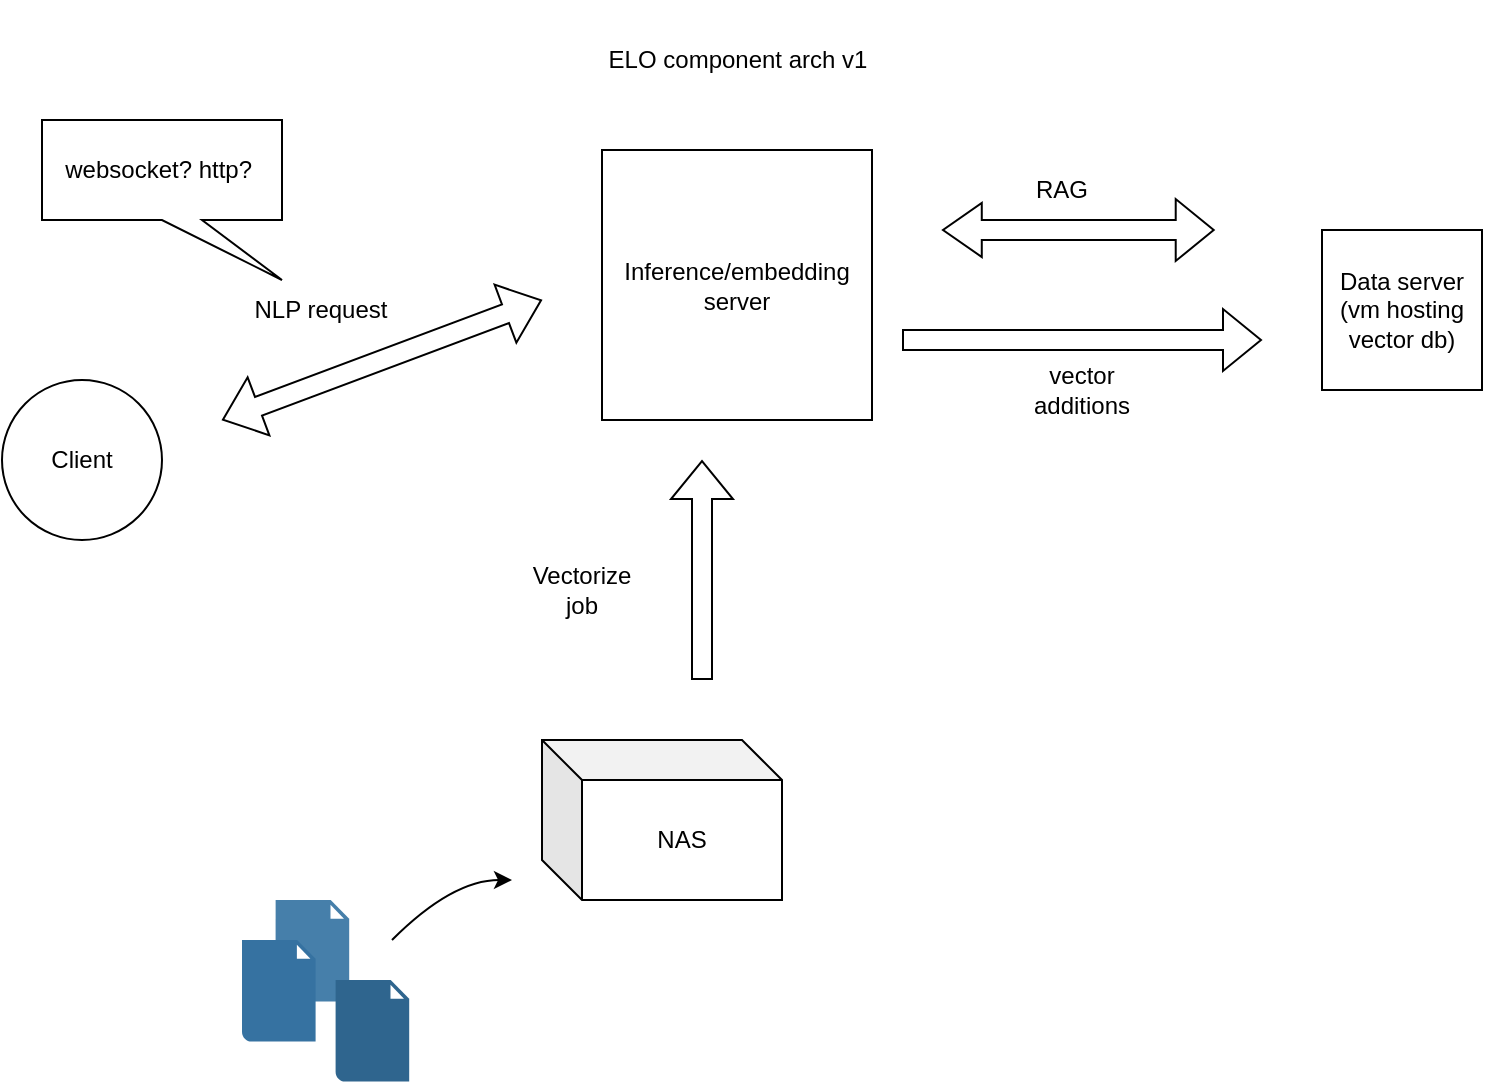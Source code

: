 <mxfile version="25.0.1">
  <diagram name="Page-1" id="Br4BRrDF8cptpuSa63qv">
    <mxGraphModel dx="1235" dy="1775" grid="1" gridSize="10" guides="1" tooltips="1" connect="1" arrows="1" fold="1" page="1" pageScale="1" pageWidth="850" pageHeight="1100" math="0" shadow="0">
      <root>
        <mxCell id="0" />
        <mxCell id="1" parent="0" />
        <mxCell id="QIJiabgJTA_b3Tg1PAQz-1" value="ELO component arch v1" style="text;html=1;align=center;verticalAlign=middle;whiteSpace=wrap;rounded=0;" vertex="1" parent="1">
          <mxGeometry x="357.5" y="-10" width="180" height="60" as="geometry" />
        </mxCell>
        <mxCell id="QIJiabgJTA_b3Tg1PAQz-2" value="Client" style="ellipse;whiteSpace=wrap;html=1;aspect=fixed;" vertex="1" parent="1">
          <mxGeometry x="80" y="180" width="80" height="80" as="geometry" />
        </mxCell>
        <mxCell id="QIJiabgJTA_b3Tg1PAQz-3" value="Inference/embedding server" style="whiteSpace=wrap;html=1;aspect=fixed;" vertex="1" parent="1">
          <mxGeometry x="380" y="65" width="135" height="135" as="geometry" />
        </mxCell>
        <mxCell id="QIJiabgJTA_b3Tg1PAQz-9" value="Data server&lt;div&gt;(vm hosting vector db)&lt;/div&gt;" style="whiteSpace=wrap;html=1;aspect=fixed;" vertex="1" parent="1">
          <mxGeometry x="740" y="105" width="80" height="80" as="geometry" />
        </mxCell>
        <mxCell id="QIJiabgJTA_b3Tg1PAQz-10" value="" style="shape=flexArrow;endArrow=classic;startArrow=classic;html=1;rounded=0;endWidth=16;endSize=6.13;" edge="1" parent="1">
          <mxGeometry width="100" height="100" relative="1" as="geometry">
            <mxPoint x="686.36" y="105" as="sourcePoint" />
            <mxPoint x="550" y="105" as="targetPoint" />
          </mxGeometry>
        </mxCell>
        <mxCell id="QIJiabgJTA_b3Tg1PAQz-12" value="RAG" style="text;html=1;align=center;verticalAlign=middle;whiteSpace=wrap;rounded=0;" vertex="1" parent="1">
          <mxGeometry x="580" y="70" width="60" height="30" as="geometry" />
        </mxCell>
        <mxCell id="QIJiabgJTA_b3Tg1PAQz-13" value="" style="shape=image;verticalLabelPosition=bottom;labelBackgroundColor=default;verticalAlign=top;aspect=fixed;imageAspect=0;image=https://upload.wikimedia.org/wikipedia/commons/thumb/c/c3/Python-logo-notext.svg/115px-Python-logo-notext.svg.png;" vertex="1" parent="1">
          <mxGeometry x="530" y="65" width="36.22" height="40" as="geometry" />
        </mxCell>
        <mxCell id="QIJiabgJTA_b3Tg1PAQz-15" value="NAS" style="shape=cube;whiteSpace=wrap;html=1;boundedLbl=1;backgroundOutline=1;darkOpacity=0.05;darkOpacity2=0.1;" vertex="1" parent="1">
          <mxGeometry x="350" y="360" width="120" height="80" as="geometry" />
        </mxCell>
        <mxCell id="QIJiabgJTA_b3Tg1PAQz-24" value="" style="group" vertex="1" connectable="0" parent="1">
          <mxGeometry x="200" y="440" width="83.6" height="90.8" as="geometry" />
        </mxCell>
        <mxCell id="QIJiabgJTA_b3Tg1PAQz-21" value="" style="shadow=0;dashed=0;html=1;strokeColor=none;fillColor=#467faa;labelPosition=center;verticalLabelPosition=bottom;verticalAlign=top;align=center;outlineConnect=0;shape=mxgraph.veeam.2d.file;" vertex="1" parent="QIJiabgJTA_b3Tg1PAQz-24">
          <mxGeometry x="16.8" width="36.8" height="50.8" as="geometry" />
        </mxCell>
        <mxCell id="QIJiabgJTA_b3Tg1PAQz-22" value="" style="shadow=0;dashed=0;html=1;strokeColor=none;fillColor=#3672a1;labelPosition=center;verticalLabelPosition=bottom;verticalAlign=top;align=center;outlineConnect=0;shape=mxgraph.veeam.2d.file;" vertex="1" parent="QIJiabgJTA_b3Tg1PAQz-24">
          <mxGeometry y="20" width="36.8" height="50.8" as="geometry" />
        </mxCell>
        <mxCell id="QIJiabgJTA_b3Tg1PAQz-23" value="" style="shadow=0;dashed=0;html=1;strokeColor=none;fillColor=#2f658e;labelPosition=center;verticalLabelPosition=bottom;verticalAlign=top;align=center;outlineConnect=0;shape=mxgraph.veeam.2d.file;" vertex="1" parent="QIJiabgJTA_b3Tg1PAQz-24">
          <mxGeometry x="46.8" y="40" width="36.8" height="50.8" as="geometry" />
        </mxCell>
        <mxCell id="QIJiabgJTA_b3Tg1PAQz-25" value="" style="curved=1;endArrow=classic;html=1;rounded=0;" edge="1" parent="1">
          <mxGeometry width="50" height="50" relative="1" as="geometry">
            <mxPoint x="275" y="460" as="sourcePoint" />
            <mxPoint x="335" y="430" as="targetPoint" />
            <Array as="points">
              <mxPoint x="305" y="430" />
            </Array>
          </mxGeometry>
        </mxCell>
        <mxCell id="QIJiabgJTA_b3Tg1PAQz-28" value="Vectorize job" style="text;html=1;align=center;verticalAlign=middle;whiteSpace=wrap;rounded=0;" vertex="1" parent="1">
          <mxGeometry x="340" y="270" width="60" height="30" as="geometry" />
        </mxCell>
        <mxCell id="QIJiabgJTA_b3Tg1PAQz-29" value="" style="shape=flexArrow;endArrow=classic;html=1;rounded=0;" edge="1" parent="1">
          <mxGeometry width="50" height="50" relative="1" as="geometry">
            <mxPoint x="430" y="330" as="sourcePoint" />
            <mxPoint x="430" y="220" as="targetPoint" />
          </mxGeometry>
        </mxCell>
        <mxCell id="QIJiabgJTA_b3Tg1PAQz-30" value="" style="shape=flexArrow;endArrow=classic;html=1;rounded=0;" edge="1" parent="1">
          <mxGeometry width="50" height="50" relative="1" as="geometry">
            <mxPoint x="530" y="160" as="sourcePoint" />
            <mxPoint x="710" y="160" as="targetPoint" />
          </mxGeometry>
        </mxCell>
        <mxCell id="QIJiabgJTA_b3Tg1PAQz-31" value="vector additions" style="text;html=1;align=center;verticalAlign=middle;whiteSpace=wrap;rounded=0;" vertex="1" parent="1">
          <mxGeometry x="590" y="170" width="60" height="30" as="geometry" />
        </mxCell>
        <mxCell id="QIJiabgJTA_b3Tg1PAQz-32" value="" style="shape=flexArrow;endArrow=classic;startArrow=classic;html=1;rounded=0;" edge="1" parent="1">
          <mxGeometry width="100" height="100" relative="1" as="geometry">
            <mxPoint x="190" y="200" as="sourcePoint" />
            <mxPoint x="350" y="140" as="targetPoint" />
          </mxGeometry>
        </mxCell>
        <mxCell id="QIJiabgJTA_b3Tg1PAQz-33" value="NLP request" style="text;html=1;align=center;verticalAlign=middle;resizable=0;points=[];autosize=1;strokeColor=none;fillColor=none;" vertex="1" parent="1">
          <mxGeometry x="193.6" y="130" width="90" height="30" as="geometry" />
        </mxCell>
        <mxCell id="QIJiabgJTA_b3Tg1PAQz-34" value="websocket? http?&amp;nbsp;" style="shape=callout;whiteSpace=wrap;html=1;perimeter=calloutPerimeter;position2=1;" vertex="1" parent="1">
          <mxGeometry x="100" y="50" width="120" height="80" as="geometry" />
        </mxCell>
      </root>
    </mxGraphModel>
  </diagram>
</mxfile>
